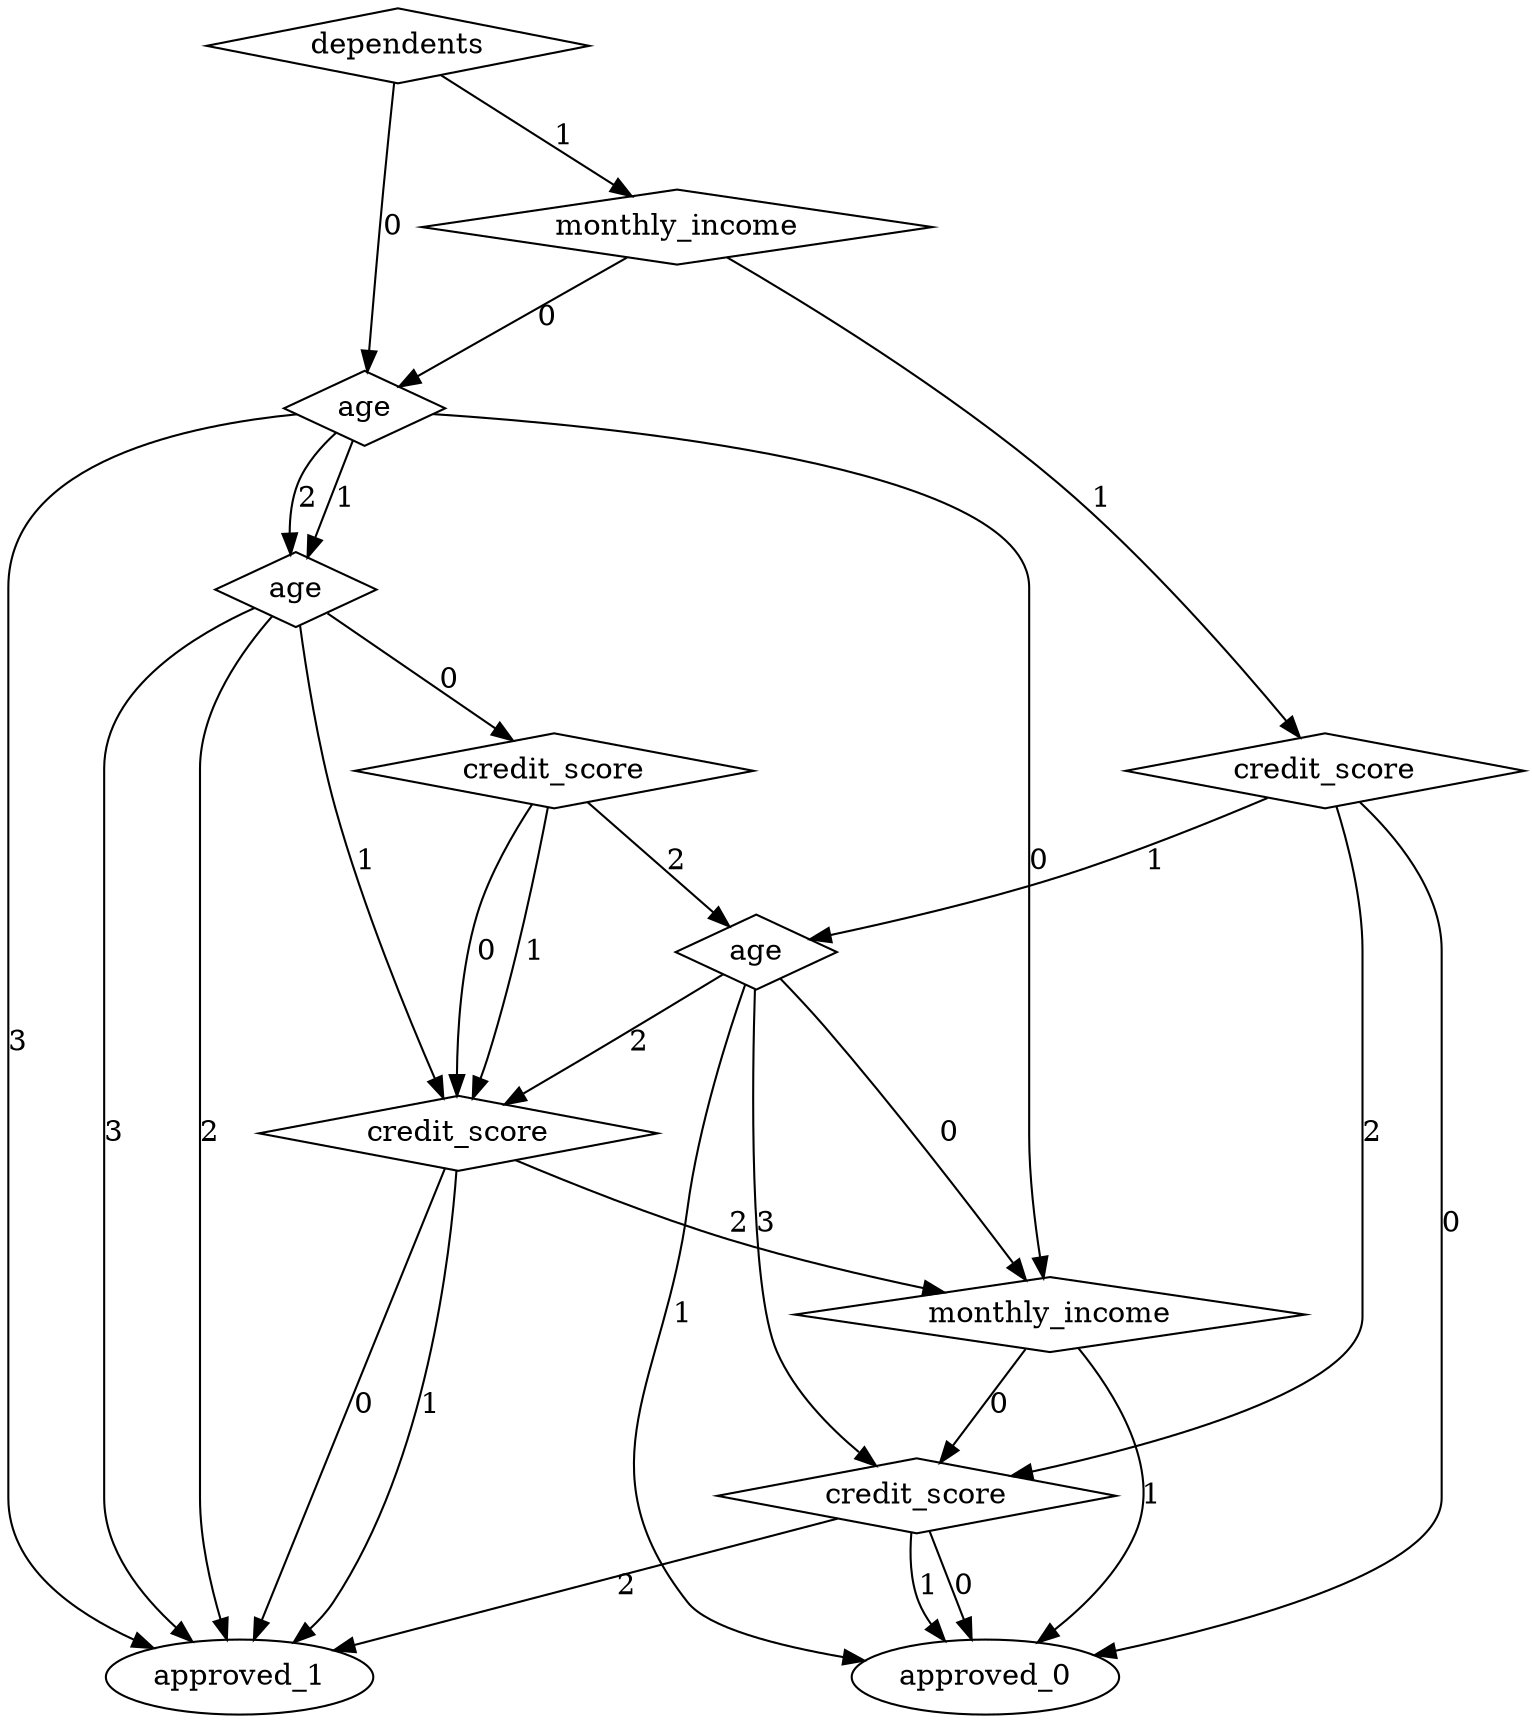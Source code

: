 digraph {
node [label=approved_1,style=""] approved_1
node [label=approved_0,style=""] approved_0
node [label=approved_0,style=""] approved_0
node [label=approved_0,style=""] approved_0
node [label=approved_1,style=""] approved_1
node [label=approved_1,style=""] approved_1
node [label=approved_0,style=""] approved_0
node [label=approved_1,style=""] approved_1
node [label=approved_1,style=""] approved_1
node [label=approved_0,style=""] approved_0
node [label=approved_1,style=""] approved_1
node [label=credit_score,shape="diamond",style=""] 9
node [label=monthly_income,shape="diamond",style=""] 8
node [label=credit_score,shape="diamond",style=""] 7
node [label=age,shape="diamond",style=""] 6
node [label=credit_score,shape="diamond",style=""] 5
node [label=age,shape="diamond",style=""] 4
node [label=credit_score,shape="diamond",style=""] 3
node [label=age,shape="diamond",style=""] 2
node [label=monthly_income,shape="diamond",style=""] 1
node [label=dependents,shape="diamond",style=""] 0

9 -> approved_1 [label="2"]
9 -> approved_0 [label="1"]
9 -> approved_0 [label="0"]
8 -> approved_0 [label="1"]
8 -> 9 [label="0"]
7 -> 8 [label="2"]
7 -> approved_1 [label="1"]
7 -> approved_1 [label="0"]
6 -> 9 [label="3"]
6 -> 7 [label="2"]
6 -> approved_0 [label="1"]
6 -> 8 [label="0"]
5 -> 6 [label="2"]
5 -> 7 [label="1"]
5 -> 7 [label="0"]
4 -> approved_1 [label="3"]
4 -> approved_1 [label="2"]
4 -> 7 [label="1"]
4 -> 5 [label="0"]
3 -> 9 [label="2"]
3 -> 6 [label="1"]
3 -> approved_0 [label="0"]
2 -> approved_1 [label="3"]
2 -> 4 [label="2"]
2 -> 4 [label="1"]
2 -> 8 [label="0"]
1 -> 3 [label="1"]
1 -> 2 [label="0"]
0 -> 1 [label="1"]
0 -> 2 [label="0"]
}
